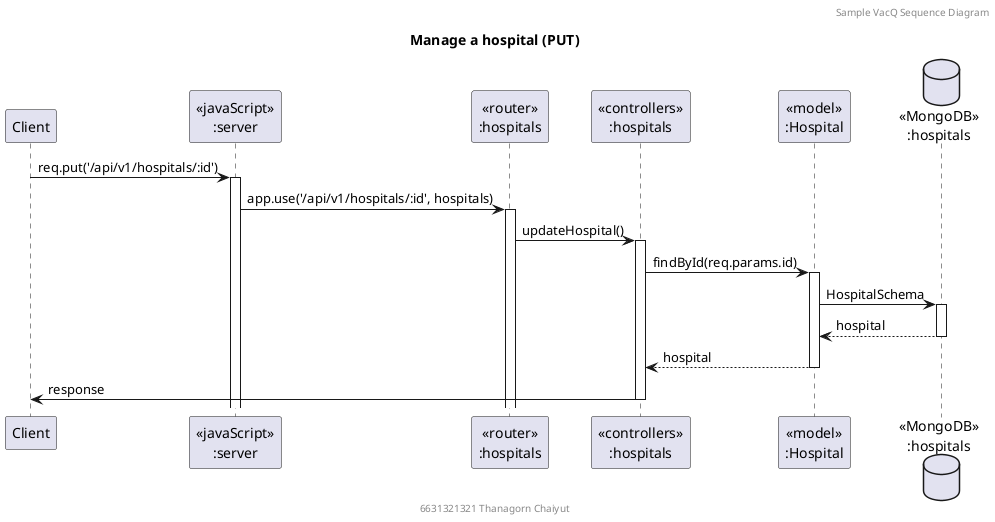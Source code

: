 @startuml Manage a hospital (PUT)

header Sample VacQ Sequence Diagram
footer 6631321321 Thanagorn Chaiyut
title "Manage a hospital (PUT)"

participant "Client" as client
participant "<<javaScript>>\n:server" as server
participant "<<router>>\n:hospitals" as routerHospitals
participant "<<controllers>>\n:hospitals" as controllersHospitals
participant "<<model>>\n:Hospital" as modelHospital
database "<<MongoDB>>\n:hospitals" as HospitalsDatabase

client->server ++:req.put('/api/v1/hospitals/:id')
server->routerHospitals ++:app.use('/api/v1/hospitals/:id', hospitals)
routerHospitals -> controllersHospitals ++:updateHospital()
controllersHospitals->modelHospital ++:findById(req.params.id)
modelHospital ->HospitalsDatabase ++: HospitalSchema
HospitalsDatabase --> modelHospital --: hospital
controllersHospitals <-- modelHospital --:hospital
controllersHospitals->client --:response

@enduml
